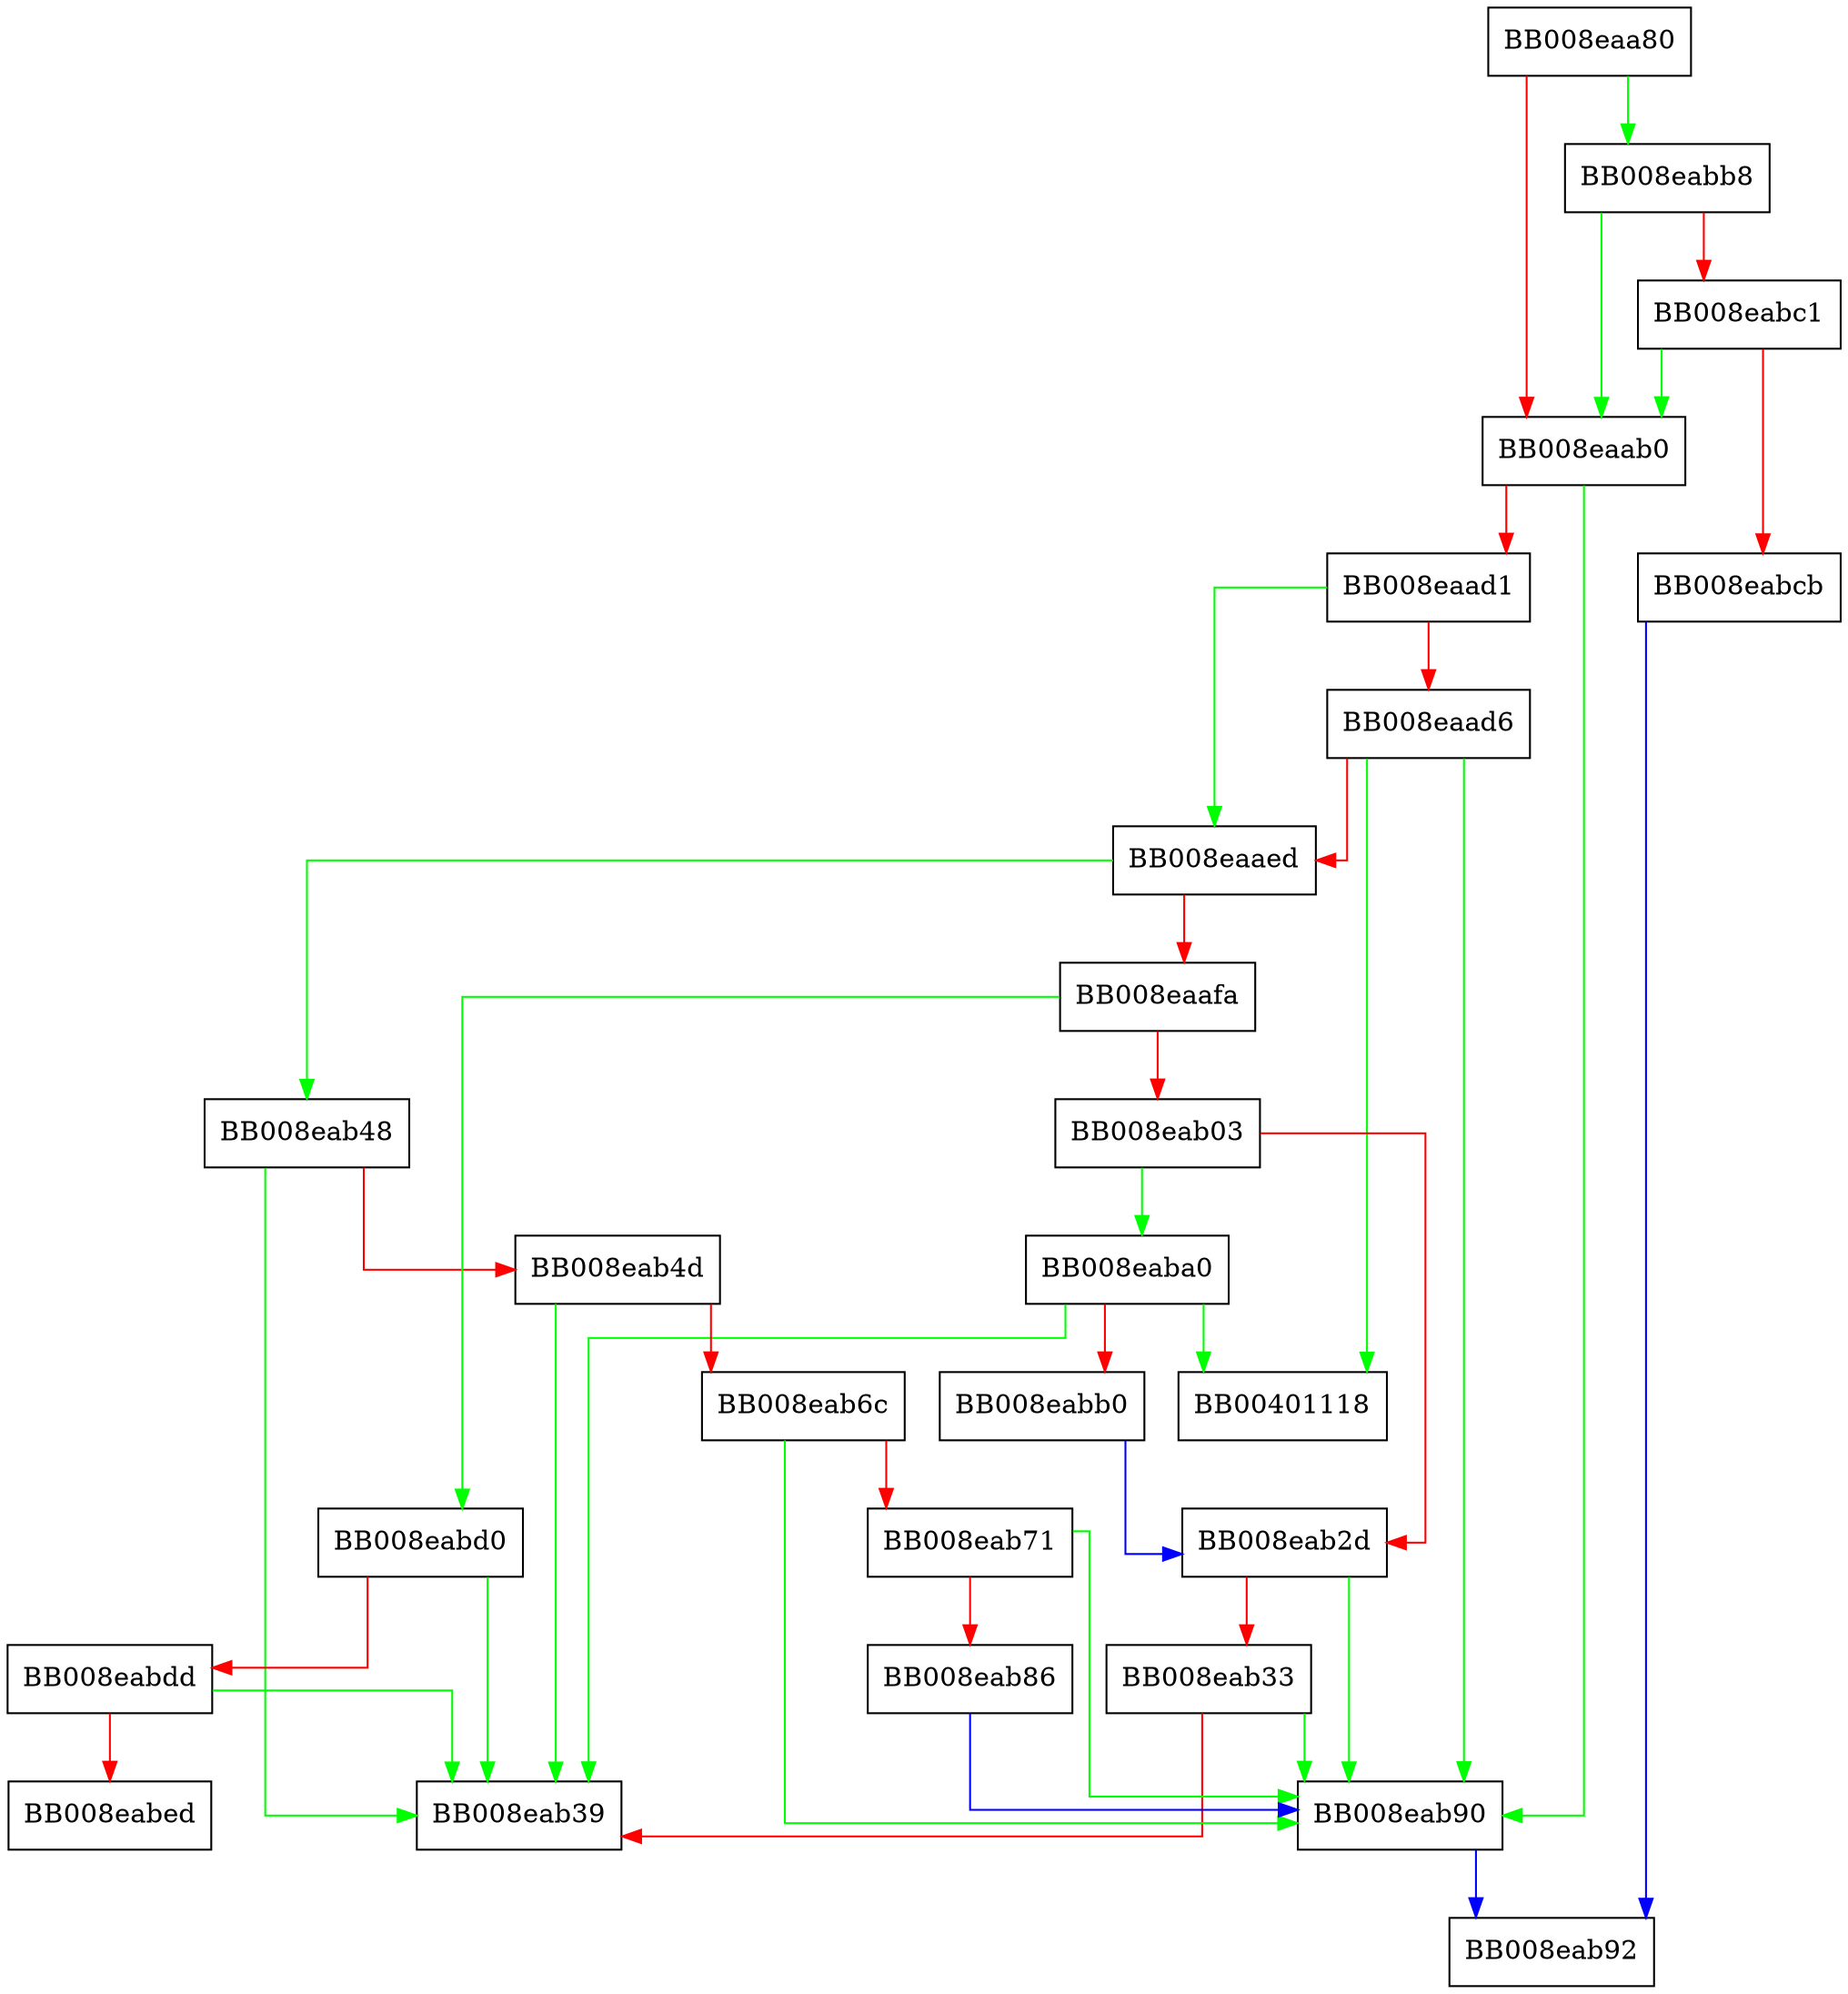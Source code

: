 digraph check_match {
  node [shape="box"];
  graph [splines=ortho];
  BB008eaa80 -> BB008eabb8 [color="green"];
  BB008eaa80 -> BB008eaab0 [color="red"];
  BB008eaab0 -> BB008eab90 [color="green"];
  BB008eaab0 -> BB008eaad1 [color="red"];
  BB008eaad1 -> BB008eaaed [color="green"];
  BB008eaad1 -> BB008eaad6 [color="red"];
  BB008eaad6 -> BB00401118 [color="green"];
  BB008eaad6 -> BB008eab90 [color="green"];
  BB008eaad6 -> BB008eaaed [color="red"];
  BB008eaaed -> BB008eab48 [color="green"];
  BB008eaaed -> BB008eaafa [color="red"];
  BB008eaafa -> BB008eabd0 [color="green"];
  BB008eaafa -> BB008eab03 [color="red"];
  BB008eab03 -> BB008eaba0 [color="green"];
  BB008eab03 -> BB008eab2d [color="red"];
  BB008eab2d -> BB008eab90 [color="green"];
  BB008eab2d -> BB008eab33 [color="red"];
  BB008eab33 -> BB008eab90 [color="green"];
  BB008eab33 -> BB008eab39 [color="red"];
  BB008eab48 -> BB008eab39 [color="green"];
  BB008eab48 -> BB008eab4d [color="red"];
  BB008eab4d -> BB008eab39 [color="green"];
  BB008eab4d -> BB008eab6c [color="red"];
  BB008eab6c -> BB008eab90 [color="green"];
  BB008eab6c -> BB008eab71 [color="red"];
  BB008eab71 -> BB008eab90 [color="green"];
  BB008eab71 -> BB008eab86 [color="red"];
  BB008eab86 -> BB008eab90 [color="blue"];
  BB008eab90 -> BB008eab92 [color="blue"];
  BB008eaba0 -> BB00401118 [color="green"];
  BB008eaba0 -> BB008eab39 [color="green"];
  BB008eaba0 -> BB008eabb0 [color="red"];
  BB008eabb0 -> BB008eab2d [color="blue"];
  BB008eabb8 -> BB008eaab0 [color="green"];
  BB008eabb8 -> BB008eabc1 [color="red"];
  BB008eabc1 -> BB008eaab0 [color="green"];
  BB008eabc1 -> BB008eabcb [color="red"];
  BB008eabcb -> BB008eab92 [color="blue"];
  BB008eabd0 -> BB008eab39 [color="green"];
  BB008eabd0 -> BB008eabdd [color="red"];
  BB008eabdd -> BB008eab39 [color="green"];
  BB008eabdd -> BB008eabed [color="red"];
}